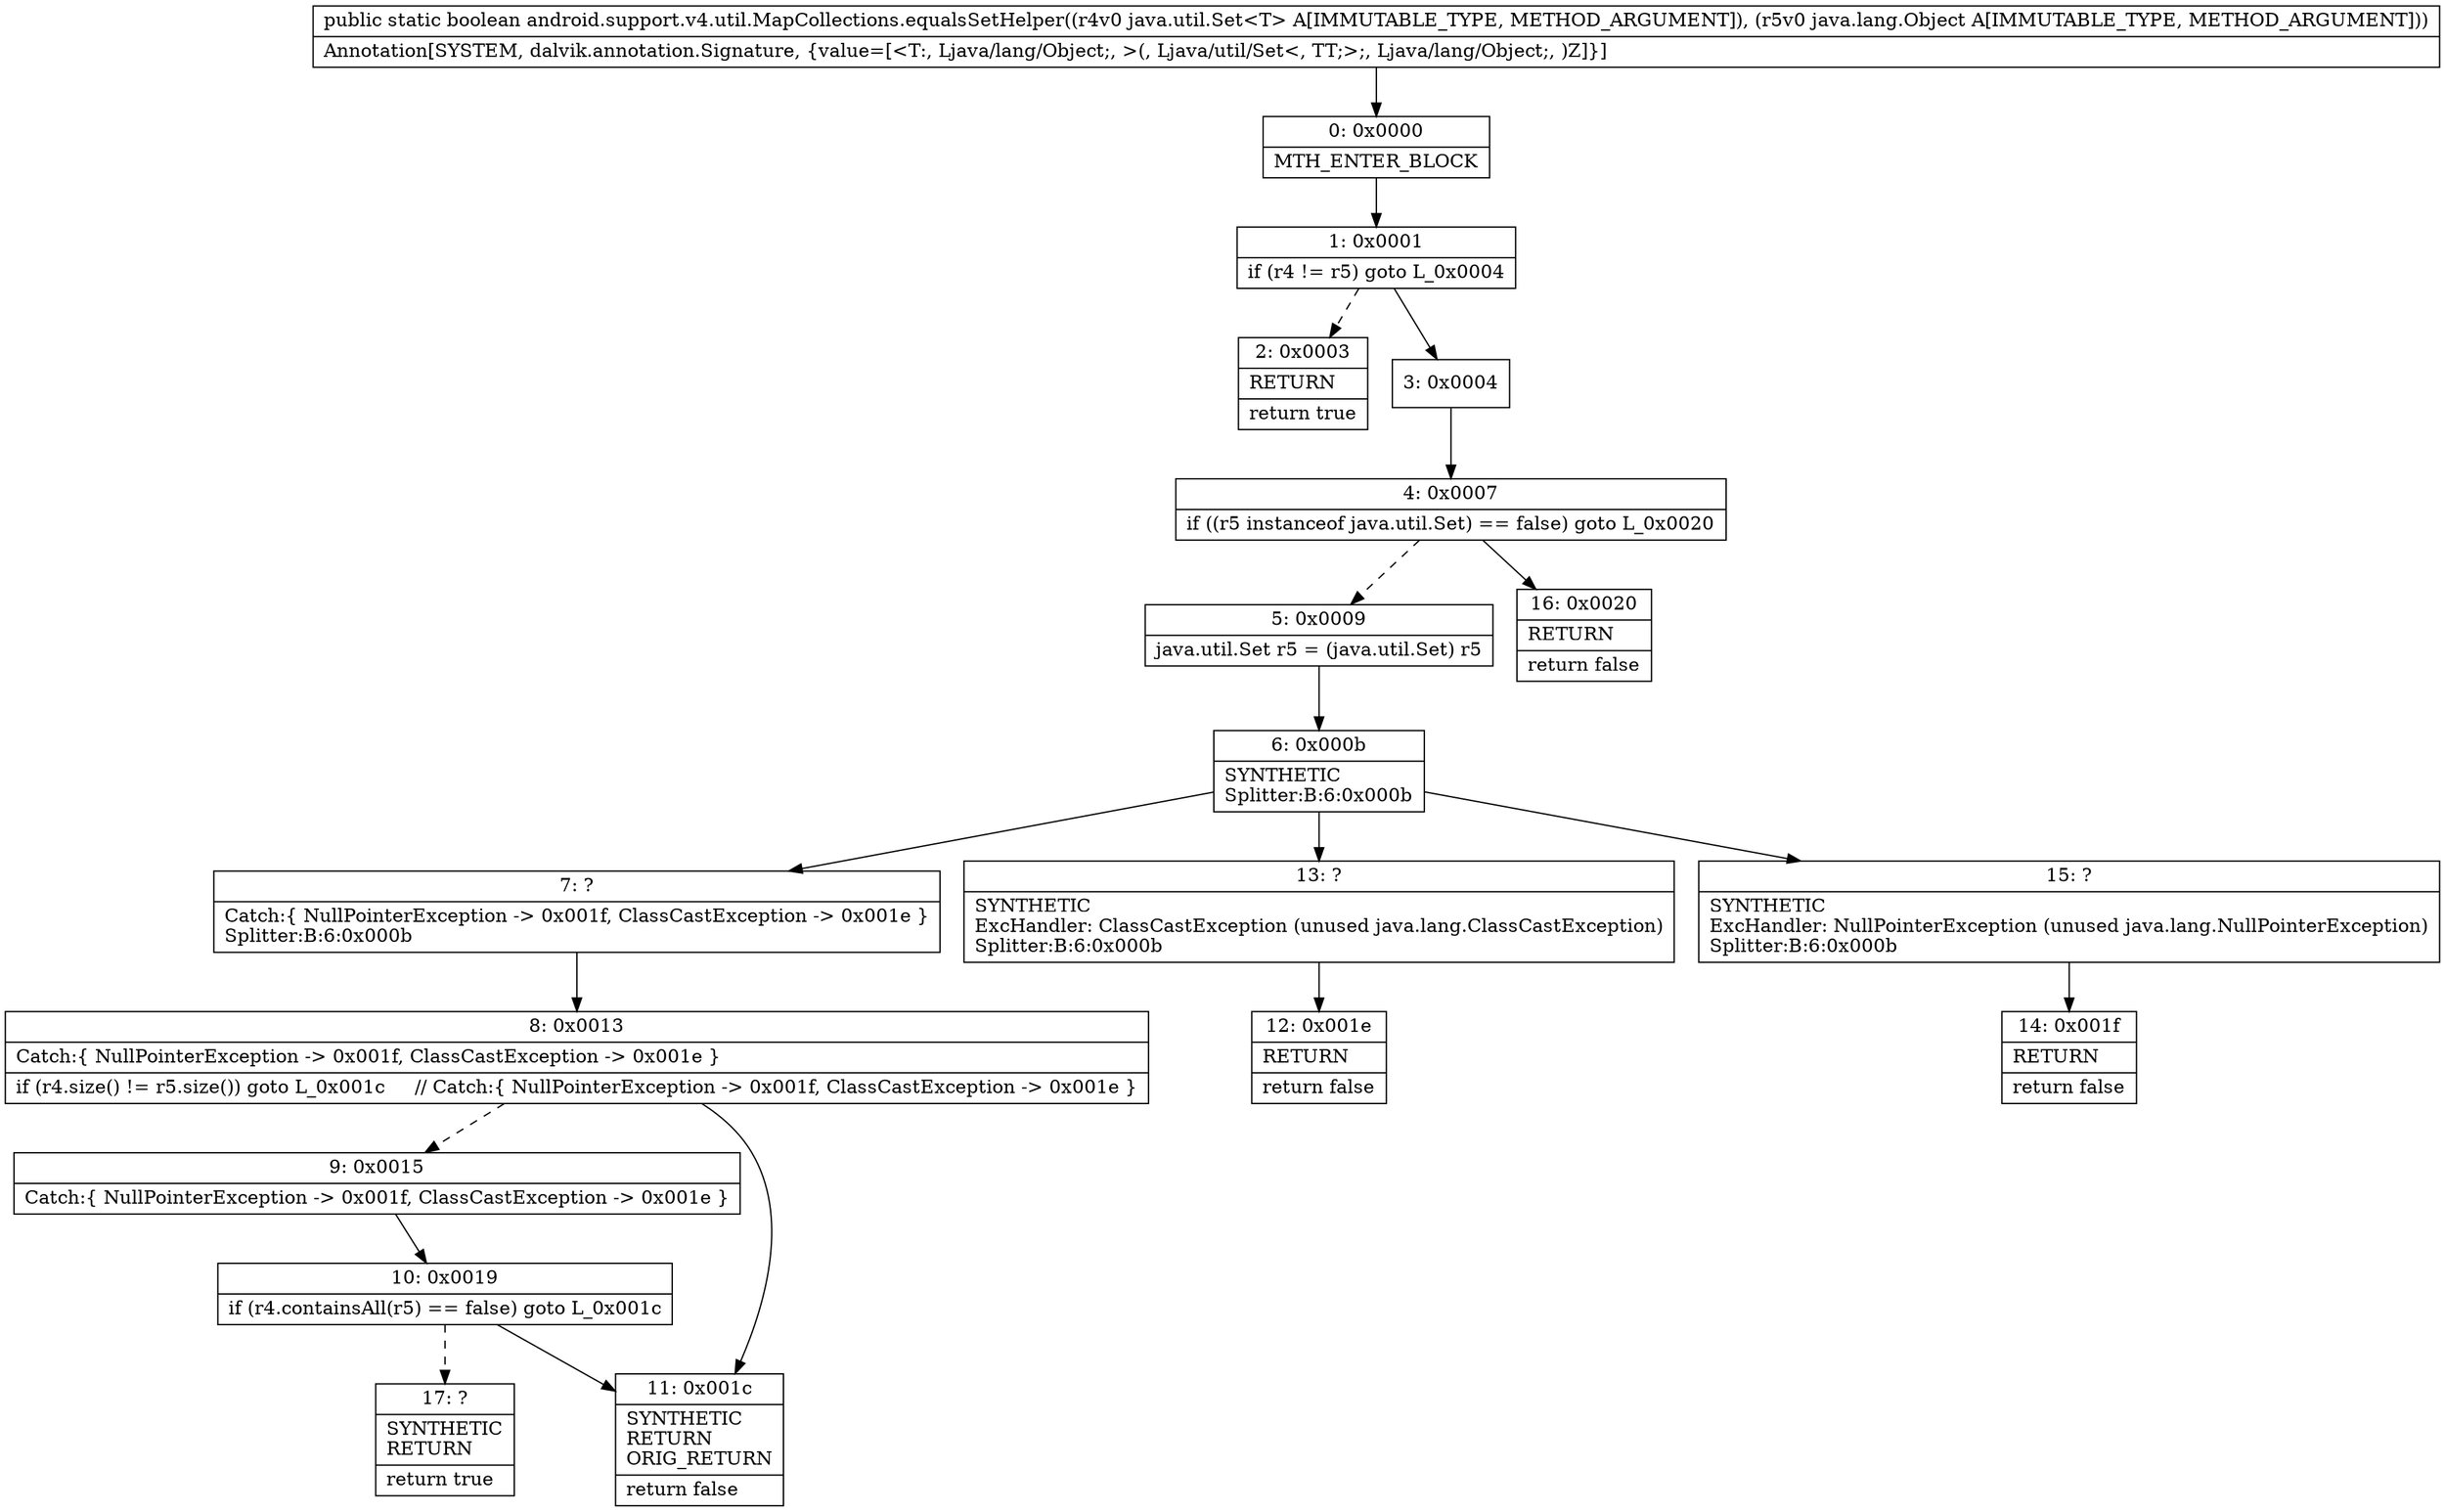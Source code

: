digraph "CFG forandroid.support.v4.util.MapCollections.equalsSetHelper(Ljava\/util\/Set;Ljava\/lang\/Object;)Z" {
Node_0 [shape=record,label="{0\:\ 0x0000|MTH_ENTER_BLOCK\l}"];
Node_1 [shape=record,label="{1\:\ 0x0001|if (r4 != r5) goto L_0x0004\l}"];
Node_2 [shape=record,label="{2\:\ 0x0003|RETURN\l|return true\l}"];
Node_3 [shape=record,label="{3\:\ 0x0004}"];
Node_4 [shape=record,label="{4\:\ 0x0007|if ((r5 instanceof java.util.Set) == false) goto L_0x0020\l}"];
Node_5 [shape=record,label="{5\:\ 0x0009|java.util.Set r5 = (java.util.Set) r5\l}"];
Node_6 [shape=record,label="{6\:\ 0x000b|SYNTHETIC\lSplitter:B:6:0x000b\l}"];
Node_7 [shape=record,label="{7\:\ ?|Catch:\{ NullPointerException \-\> 0x001f, ClassCastException \-\> 0x001e \}\lSplitter:B:6:0x000b\l}"];
Node_8 [shape=record,label="{8\:\ 0x0013|Catch:\{ NullPointerException \-\> 0x001f, ClassCastException \-\> 0x001e \}\l|if (r4.size() != r5.size()) goto L_0x001c     \/\/ Catch:\{ NullPointerException \-\> 0x001f, ClassCastException \-\> 0x001e \}\l}"];
Node_9 [shape=record,label="{9\:\ 0x0015|Catch:\{ NullPointerException \-\> 0x001f, ClassCastException \-\> 0x001e \}\l}"];
Node_10 [shape=record,label="{10\:\ 0x0019|if (r4.containsAll(r5) == false) goto L_0x001c\l}"];
Node_11 [shape=record,label="{11\:\ 0x001c|SYNTHETIC\lRETURN\lORIG_RETURN\l|return false\l}"];
Node_12 [shape=record,label="{12\:\ 0x001e|RETURN\l|return false\l}"];
Node_13 [shape=record,label="{13\:\ ?|SYNTHETIC\lExcHandler: ClassCastException (unused java.lang.ClassCastException)\lSplitter:B:6:0x000b\l}"];
Node_14 [shape=record,label="{14\:\ 0x001f|RETURN\l|return false\l}"];
Node_15 [shape=record,label="{15\:\ ?|SYNTHETIC\lExcHandler: NullPointerException (unused java.lang.NullPointerException)\lSplitter:B:6:0x000b\l}"];
Node_16 [shape=record,label="{16\:\ 0x0020|RETURN\l|return false\l}"];
Node_17 [shape=record,label="{17\:\ ?|SYNTHETIC\lRETURN\l|return true\l}"];
MethodNode[shape=record,label="{public static boolean android.support.v4.util.MapCollections.equalsSetHelper((r4v0 java.util.Set\<T\> A[IMMUTABLE_TYPE, METHOD_ARGUMENT]), (r5v0 java.lang.Object A[IMMUTABLE_TYPE, METHOD_ARGUMENT]))  | Annotation[SYSTEM, dalvik.annotation.Signature, \{value=[\<T:, Ljava\/lang\/Object;, \>(, Ljava\/util\/Set\<, TT;\>;, Ljava\/lang\/Object;, )Z]\}]\l}"];
MethodNode -> Node_0;
Node_0 -> Node_1;
Node_1 -> Node_2[style=dashed];
Node_1 -> Node_3;
Node_3 -> Node_4;
Node_4 -> Node_5[style=dashed];
Node_4 -> Node_16;
Node_5 -> Node_6;
Node_6 -> Node_7;
Node_6 -> Node_15;
Node_6 -> Node_13;
Node_7 -> Node_8;
Node_8 -> Node_9[style=dashed];
Node_8 -> Node_11;
Node_9 -> Node_10;
Node_10 -> Node_11;
Node_10 -> Node_17[style=dashed];
Node_13 -> Node_12;
Node_15 -> Node_14;
}

